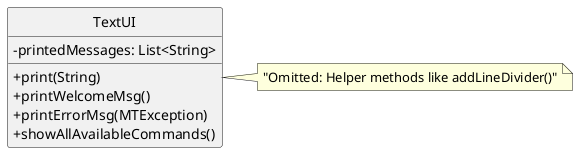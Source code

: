 @startuml TextUI_ClassDiagram
hide circle
skinparam classAttributeIconSize 0

class TextUI {
  - printedMessages: List<String>
  + print(String)
  + printWelcomeMsg()
  + printErrorMsg(MTException)
  + showAllAvailableCommands()
}
note right: "Omitted: Helper methods like addLineDivider()"
@enduml